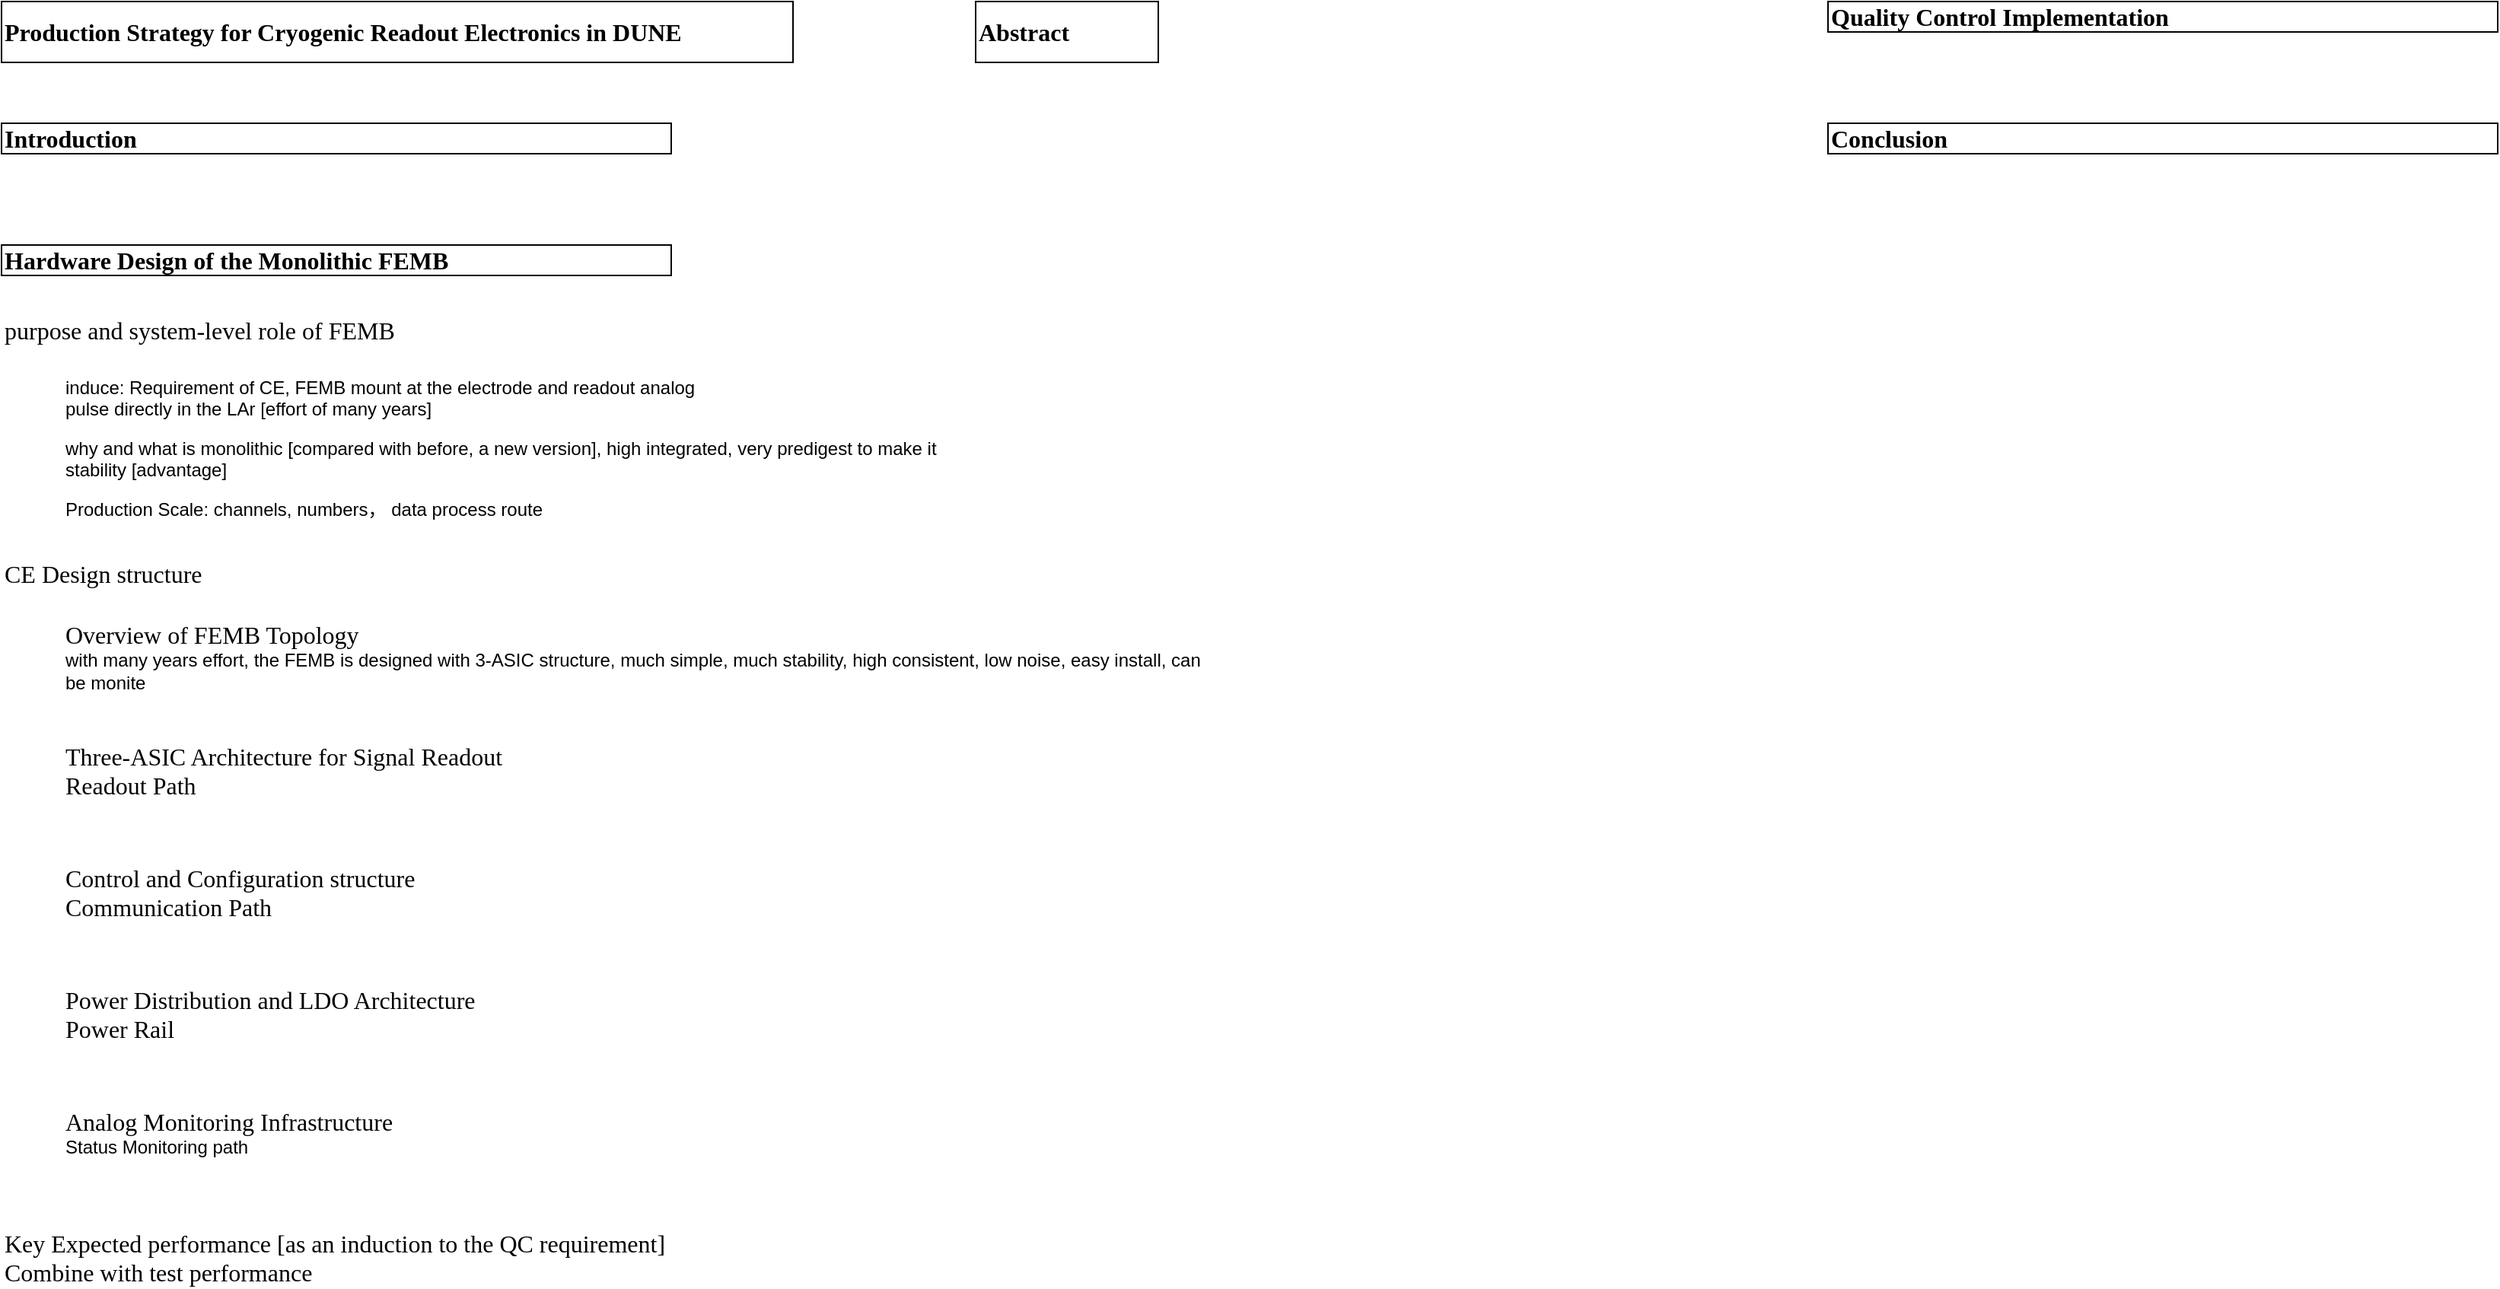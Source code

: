 <mxfile version="27.1.1">
  <diagram name="Page-1" id="kzZ9UD59wHyEcjwjnaLz">
    <mxGraphModel dx="2066" dy="1103" grid="1" gridSize="10" guides="1" tooltips="1" connect="1" arrows="1" fold="1" page="1" pageScale="1" pageWidth="1100" pageHeight="850" math="0" shadow="0">
      <root>
        <mxCell id="0" />
        <mxCell id="1" parent="0" />
        <mxCell id="5cuMY69TC_ofjjujHGTF-1" value="Production Strategy for Cryogenic Readout Electronics in DUNE" style="rounded=0;whiteSpace=wrap;html=1;align=left;fontStyle=1;fontSize=16;fontFamily=Times New Roman;" vertex="1" parent="1">
          <mxGeometry x="120" y="80" width="520" height="40" as="geometry" />
        </mxCell>
        <mxCell id="5cuMY69TC_ofjjujHGTF-3" value="Abstract" style="rounded=0;whiteSpace=wrap;html=1;align=left;fontStyle=1;fontSize=16;fontFamily=Times New Roman;" vertex="1" parent="1">
          <mxGeometry x="760" y="80" width="120" height="40" as="geometry" />
        </mxCell>
        <mxCell id="5cuMY69TC_ofjjujHGTF-4" value="Introduction" style="rounded=0;whiteSpace=wrap;html=1;align=left;fontStyle=1;fontSize=16;fontFamily=Times New Roman;" vertex="1" parent="1">
          <mxGeometry x="120" y="160" width="440" height="20" as="geometry" />
        </mxCell>
        <mxCell id="5cuMY69TC_ofjjujHGTF-5" value="Hardware Design of the Monolithic FEMB" style="rounded=0;whiteSpace=wrap;html=1;align=left;fontStyle=1;fontSize=16;fontFamily=Times New Roman;" vertex="1" parent="1">
          <mxGeometry x="120" y="240" width="440" height="20" as="geometry" />
        </mxCell>
        <mxCell id="5cuMY69TC_ofjjujHGTF-6" value="Quality Control Implementation" style="rounded=0;whiteSpace=wrap;html=1;align=left;fontStyle=1;fontSize=16;fontFamily=Times New Roman;" vertex="1" parent="1">
          <mxGeometry x="1320" y="80" width="440" height="20" as="geometry" />
        </mxCell>
        <mxCell id="5cuMY69TC_ofjjujHGTF-7" value="Conclusion" style="rounded=0;whiteSpace=wrap;html=1;align=left;fontStyle=1;fontSize=16;fontFamily=Times New Roman;" vertex="1" parent="1">
          <mxGeometry x="1320" y="160" width="440" height="20" as="geometry" />
        </mxCell>
        <mxCell id="5cuMY69TC_ofjjujHGTF-8" value="&lt;span style=&quot;font-size:12.0pt;mso-bidi-font-size:11.0pt;&amp;lt;br/&amp;gt;line-height:107%;font-family:&amp;quot;Times New Roman&amp;quot;,serif;mso-fareast-font-family:&amp;lt;br/&amp;gt;DengXian;mso-fareast-theme-font:minor-fareast;mso-bidi-theme-font:minor-bidi;&amp;lt;br/&amp;gt;mso-ansi-language:EN-US;mso-fareast-language:ZH-CN;mso-bidi-language:AR-SA&quot;&gt;purpose and system-level role of FEMB&lt;/span&gt;" style="text;whiteSpace=wrap;html=1;" vertex="1" parent="1">
          <mxGeometry x="120" y="280" width="440" height="30" as="geometry" />
        </mxCell>
        <mxCell id="5cuMY69TC_ofjjujHGTF-9" value="induce: Requirement of CE, FEMB mount at the electrode and readout analog pulse directly in the LAr [effort of many years]" style="text;whiteSpace=wrap;html=1;" vertex="1" parent="1">
          <mxGeometry x="160" y="320" width="440" height="40" as="geometry" />
        </mxCell>
        <mxCell id="5cuMY69TC_ofjjujHGTF-10" value="why and what is monolithic [compared with before, a new version], high integrated, very predigest to make it stability [advantage]" style="text;whiteSpace=wrap;html=1;" vertex="1" parent="1">
          <mxGeometry x="160" y="360" width="600" height="30" as="geometry" />
        </mxCell>
        <mxCell id="5cuMY69TC_ofjjujHGTF-12" value="Production Scale: channels, numbers， data process route" style="text;whiteSpace=wrap;html=1;" vertex="1" parent="1">
          <mxGeometry x="160" y="400" width="600" height="30" as="geometry" />
        </mxCell>
        <mxCell id="5cuMY69TC_ofjjujHGTF-13" value="&lt;span style=&quot;font-size:12.0pt;mso-bidi-font-size:11.0pt;&amp;lt;br/&amp;gt;line-height:107%;font-family:&amp;quot;Times New Roman&amp;quot;,serif;mso-fareast-font-family:&amp;lt;br/&amp;gt;DengXian;mso-fareast-theme-font:minor-fareast;mso-bidi-theme-font:minor-bidi;&amp;lt;br/&amp;gt;mso-ansi-language:EN-US;mso-fareast-language:ZH-CN;mso-bidi-language:AR-SA&quot;&gt;CE Design structure&lt;/span&gt;" style="text;whiteSpace=wrap;html=1;" vertex="1" parent="1">
          <mxGeometry x="120" y="440" width="440" height="30" as="geometry" />
        </mxCell>
        <mxCell id="5cuMY69TC_ofjjujHGTF-14" value="&lt;span style=&quot;font-size:12.0pt;mso-bidi-font-size:11.0pt;&amp;lt;br/&amp;gt;line-height:107%;font-family:&amp;quot;Times New Roman&amp;quot;,serif;mso-fareast-font-family:&amp;lt;br/&amp;gt;DengXian;mso-fareast-theme-font:minor-fareast;mso-bidi-theme-font:minor-bidi;&amp;lt;br/&amp;gt;mso-ansi-language:EN-US;mso-fareast-language:ZH-CN;mso-bidi-language:AR-SA&quot;&gt;Overview of FEMB Topology&lt;/span&gt;&lt;div&gt;with many years effort, the FEMB is designed with 3-ASIC structure, much simple, much stability, high consistent, low noise, easy install, can be monite&lt;/div&gt;" style="text;whiteSpace=wrap;html=1;" vertex="1" parent="1">
          <mxGeometry x="160" y="480" width="760" height="40" as="geometry" />
        </mxCell>
        <mxCell id="5cuMY69TC_ofjjujHGTF-15" value="&lt;span style=&quot;font-size:12.0pt;mso-bidi-font-size:11.0pt;&amp;lt;br/&amp;gt;line-height:107%;font-family:&amp;quot;Times New Roman&amp;quot;,serif;mso-fareast-font-family:&amp;lt;br/&amp;gt;DengXian;mso-fareast-theme-font:minor-fareast;mso-bidi-theme-font:minor-bidi;&amp;lt;br/&amp;gt;mso-ansi-language:EN-US;mso-fareast-language:ZH-CN;mso-bidi-language:AR-SA&quot;&gt;Three-ASIC Architecture for Signal Readout&lt;/span&gt;&lt;div&gt;&lt;span style=&quot;font-size:12.0pt;mso-bidi-font-size:11.0pt;&amp;lt;br/&amp;gt;line-height:107%;font-family:&amp;quot;Times New Roman&amp;quot;,serif;mso-fareast-font-family:&amp;lt;br/&amp;gt;DengXian;mso-fareast-theme-font:minor-fareast;mso-bidi-theme-font:minor-bidi;&amp;lt;br/&amp;gt;mso-ansi-language:EN-US;mso-fareast-language:ZH-CN;mso-bidi-language:AR-SA&quot;&gt;Readout Path&lt;/span&gt;&lt;/div&gt;" style="text;whiteSpace=wrap;html=1;" vertex="1" parent="1">
          <mxGeometry x="160" y="560" width="600" height="80" as="geometry" />
        </mxCell>
        <mxCell id="5cuMY69TC_ofjjujHGTF-16" value="&lt;span style=&quot;font-size:12.0pt;mso-bidi-font-size:11.0pt;&amp;lt;br/&amp;gt;line-height:107%;font-family:&amp;quot;Times New Roman&amp;quot;,serif;mso-fareast-font-family:&amp;lt;br/&amp;gt;DengXian;mso-fareast-theme-font:minor-fareast;mso-bidi-theme-font:minor-bidi;&amp;lt;br/&amp;gt;mso-ansi-language:EN-US;mso-fareast-language:ZH-CN;mso-bidi-language:AR-SA&quot;&gt;Key Expected performance [as an induction to the QC requirement]&lt;/span&gt;&lt;div&gt;&lt;span style=&quot;font-size:12.0pt;mso-bidi-font-size:11.0pt;&amp;lt;br/&amp;gt;line-height:107%;font-family:&amp;quot;Times New Roman&amp;quot;,serif;mso-fareast-font-family:&amp;lt;br/&amp;gt;DengXian;mso-fareast-theme-font:minor-fareast;mso-bidi-theme-font:minor-bidi;&amp;lt;br/&amp;gt;mso-ansi-language:EN-US;mso-fareast-language:ZH-CN;mso-bidi-language:AR-SA&quot;&gt;Combine with test performance&lt;/span&gt;&lt;/div&gt;" style="text;whiteSpace=wrap;html=1;" vertex="1" parent="1">
          <mxGeometry x="120" y="880" width="600" height="30" as="geometry" />
        </mxCell>
        <mxCell id="5cuMY69TC_ofjjujHGTF-17" value="&lt;span style=&quot;font-size:12.0pt;mso-bidi-font-size:11.0pt;&amp;lt;br/&amp;gt;line-height:107%;font-family:&amp;quot;Times New Roman&amp;quot;,serif;mso-fareast-font-family:&amp;lt;br/&amp;gt;DengXian;mso-fareast-theme-font:minor-fareast;mso-bidi-theme-font:minor-bidi;&amp;lt;br/&amp;gt;mso-ansi-language:EN-US;mso-fareast-language:ZH-CN;mso-bidi-language:AR-SA&quot;&gt;Control and Configuration structure&lt;/span&gt;&lt;div&gt;&lt;span style=&quot;font-size:12.0pt;mso-bidi-font-size:11.0pt;&amp;lt;br/&amp;gt;line-height:107%;font-family:&amp;quot;Times New Roman&amp;quot;,serif;mso-fareast-font-family:&amp;lt;br/&amp;gt;DengXian;mso-fareast-theme-font:minor-fareast;mso-bidi-theme-font:minor-bidi;&amp;lt;br/&amp;gt;mso-ansi-language:EN-US;mso-fareast-language:ZH-CN;mso-bidi-language:AR-SA&quot;&gt;Communication Path&lt;/span&gt;&lt;/div&gt;" style="text;whiteSpace=wrap;html=1;" vertex="1" parent="1">
          <mxGeometry x="160" y="640" width="600" height="30" as="geometry" />
        </mxCell>
        <mxCell id="5cuMY69TC_ofjjujHGTF-18" value="&lt;span style=&quot;font-size:12.0pt;mso-bidi-font-size:11.0pt;&amp;lt;br/&amp;gt;line-height:107%;font-family:&amp;quot;Times New Roman&amp;quot;,serif;mso-fareast-font-family:&amp;lt;br/&amp;gt;DengXian;mso-fareast-theme-font:minor-fareast;mso-bidi-theme-font:minor-bidi;&amp;lt;br/&amp;gt;mso-ansi-language:EN-US;mso-fareast-language:ZH-CN;mso-bidi-language:AR-SA&quot;&gt;Power Distribution and LDO Architecture&lt;/span&gt;&lt;div&gt;&lt;span style=&quot;font-size:12.0pt;mso-bidi-font-size:11.0pt;&amp;lt;br/&amp;gt;line-height:107%;font-family:&amp;quot;Times New Roman&amp;quot;,serif;mso-fareast-font-family:&amp;lt;br/&amp;gt;DengXian;mso-fareast-theme-font:minor-fareast;mso-bidi-theme-font:minor-bidi;&amp;lt;br/&amp;gt;mso-ansi-language:EN-US;mso-fareast-language:ZH-CN;mso-bidi-language:AR-SA&quot;&gt;Power Rail&lt;/span&gt;&lt;/div&gt;" style="text;whiteSpace=wrap;html=1;" vertex="1" parent="1">
          <mxGeometry x="160" y="720" width="600" height="30" as="geometry" />
        </mxCell>
        <mxCell id="5cuMY69TC_ofjjujHGTF-19" value="&lt;font face=&quot;Times New Roman, serif&quot;&gt;&lt;span style=&quot;font-size: 16px;&quot;&gt;Analog Monitoring Infrastructure&lt;/span&gt;&lt;/font&gt;&lt;div&gt;Status Monitoring path&lt;/div&gt;" style="text;whiteSpace=wrap;html=1;" vertex="1" parent="1">
          <mxGeometry x="160" y="800" width="600" height="30" as="geometry" />
        </mxCell>
      </root>
    </mxGraphModel>
  </diagram>
</mxfile>
